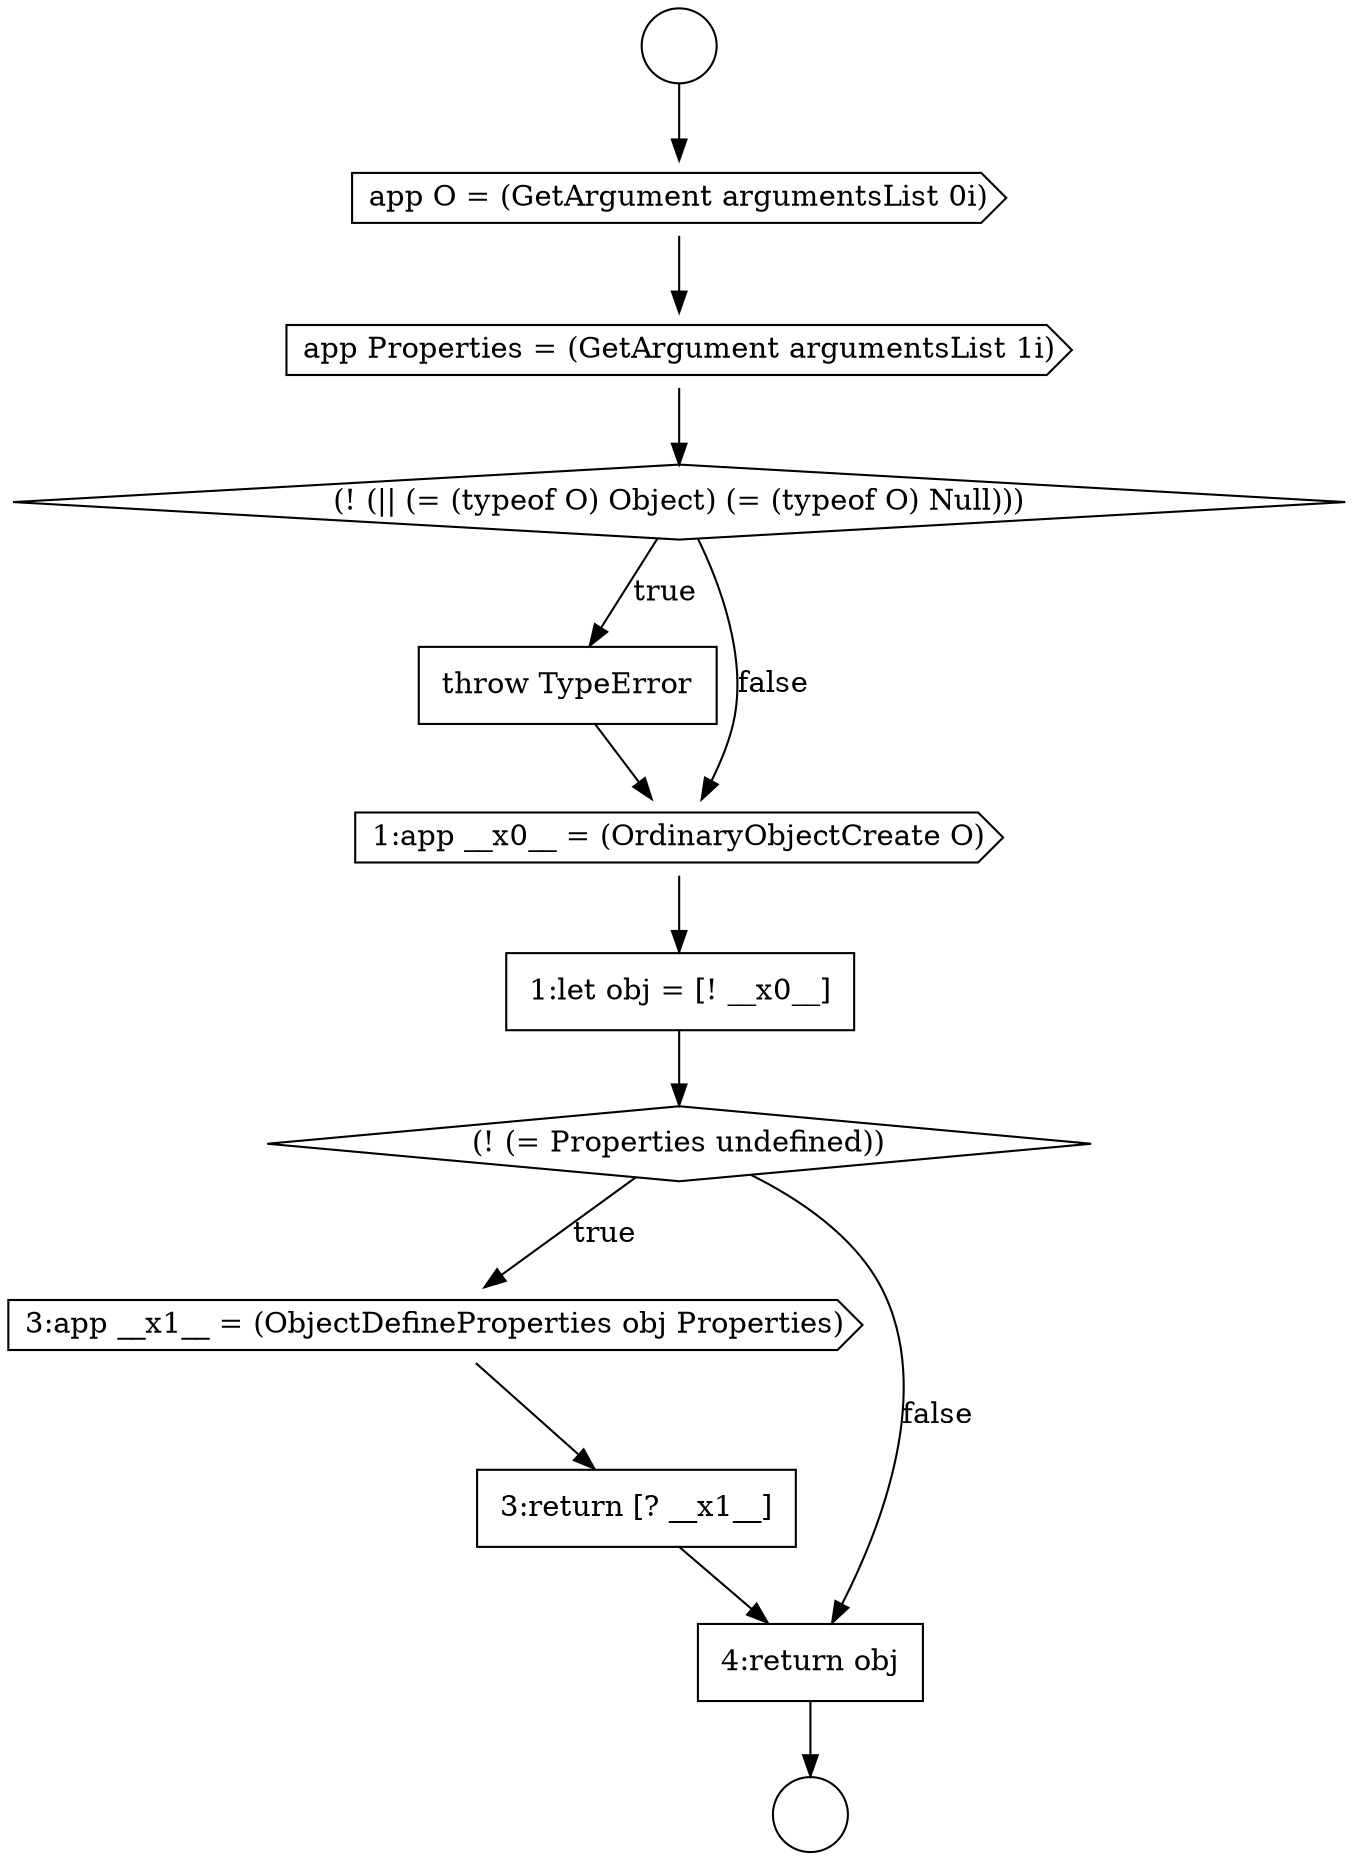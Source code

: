 digraph {
  node0 [shape=circle label=" " color="black" fillcolor="white" style=filled]
  node5 [shape=none, margin=0, label=<<font color="black">
    <table border="0" cellborder="1" cellspacing="0" cellpadding="10">
      <tr><td align="left">throw TypeError</td></tr>
    </table>
  </font>> color="black" fillcolor="white" style=filled]
  node10 [shape=none, margin=0, label=<<font color="black">
    <table border="0" cellborder="1" cellspacing="0" cellpadding="10">
      <tr><td align="left">3:return [? __x1__]</td></tr>
    </table>
  </font>> color="black" fillcolor="white" style=filled]
  node1 [shape=circle label=" " color="black" fillcolor="white" style=filled]
  node6 [shape=cds, label=<<font color="black">1:app __x0__ = (OrdinaryObjectCreate O)</font>> color="black" fillcolor="white" style=filled]
  node9 [shape=cds, label=<<font color="black">3:app __x1__ = (ObjectDefineProperties obj Properties)</font>> color="black" fillcolor="white" style=filled]
  node2 [shape=cds, label=<<font color="black">app O = (GetArgument argumentsList 0i)</font>> color="black" fillcolor="white" style=filled]
  node7 [shape=none, margin=0, label=<<font color="black">
    <table border="0" cellborder="1" cellspacing="0" cellpadding="10">
      <tr><td align="left">1:let obj = [! __x0__]</td></tr>
    </table>
  </font>> color="black" fillcolor="white" style=filled]
  node3 [shape=cds, label=<<font color="black">app Properties = (GetArgument argumentsList 1i)</font>> color="black" fillcolor="white" style=filled]
  node11 [shape=none, margin=0, label=<<font color="black">
    <table border="0" cellborder="1" cellspacing="0" cellpadding="10">
      <tr><td align="left">4:return obj</td></tr>
    </table>
  </font>> color="black" fillcolor="white" style=filled]
  node8 [shape=diamond, label=<<font color="black">(! (= Properties undefined))</font>> color="black" fillcolor="white" style=filled]
  node4 [shape=diamond, label=<<font color="black">(! (|| (= (typeof O) Object) (= (typeof O) Null)))</font>> color="black" fillcolor="white" style=filled]
  node7 -> node8 [ color="black"]
  node2 -> node3 [ color="black"]
  node8 -> node9 [label=<<font color="black">true</font>> color="black"]
  node8 -> node11 [label=<<font color="black">false</font>> color="black"]
  node0 -> node2 [ color="black"]
  node6 -> node7 [ color="black"]
  node9 -> node10 [ color="black"]
  node11 -> node1 [ color="black"]
  node10 -> node11 [ color="black"]
  node4 -> node5 [label=<<font color="black">true</font>> color="black"]
  node4 -> node6 [label=<<font color="black">false</font>> color="black"]
  node5 -> node6 [ color="black"]
  node3 -> node4 [ color="black"]
}

